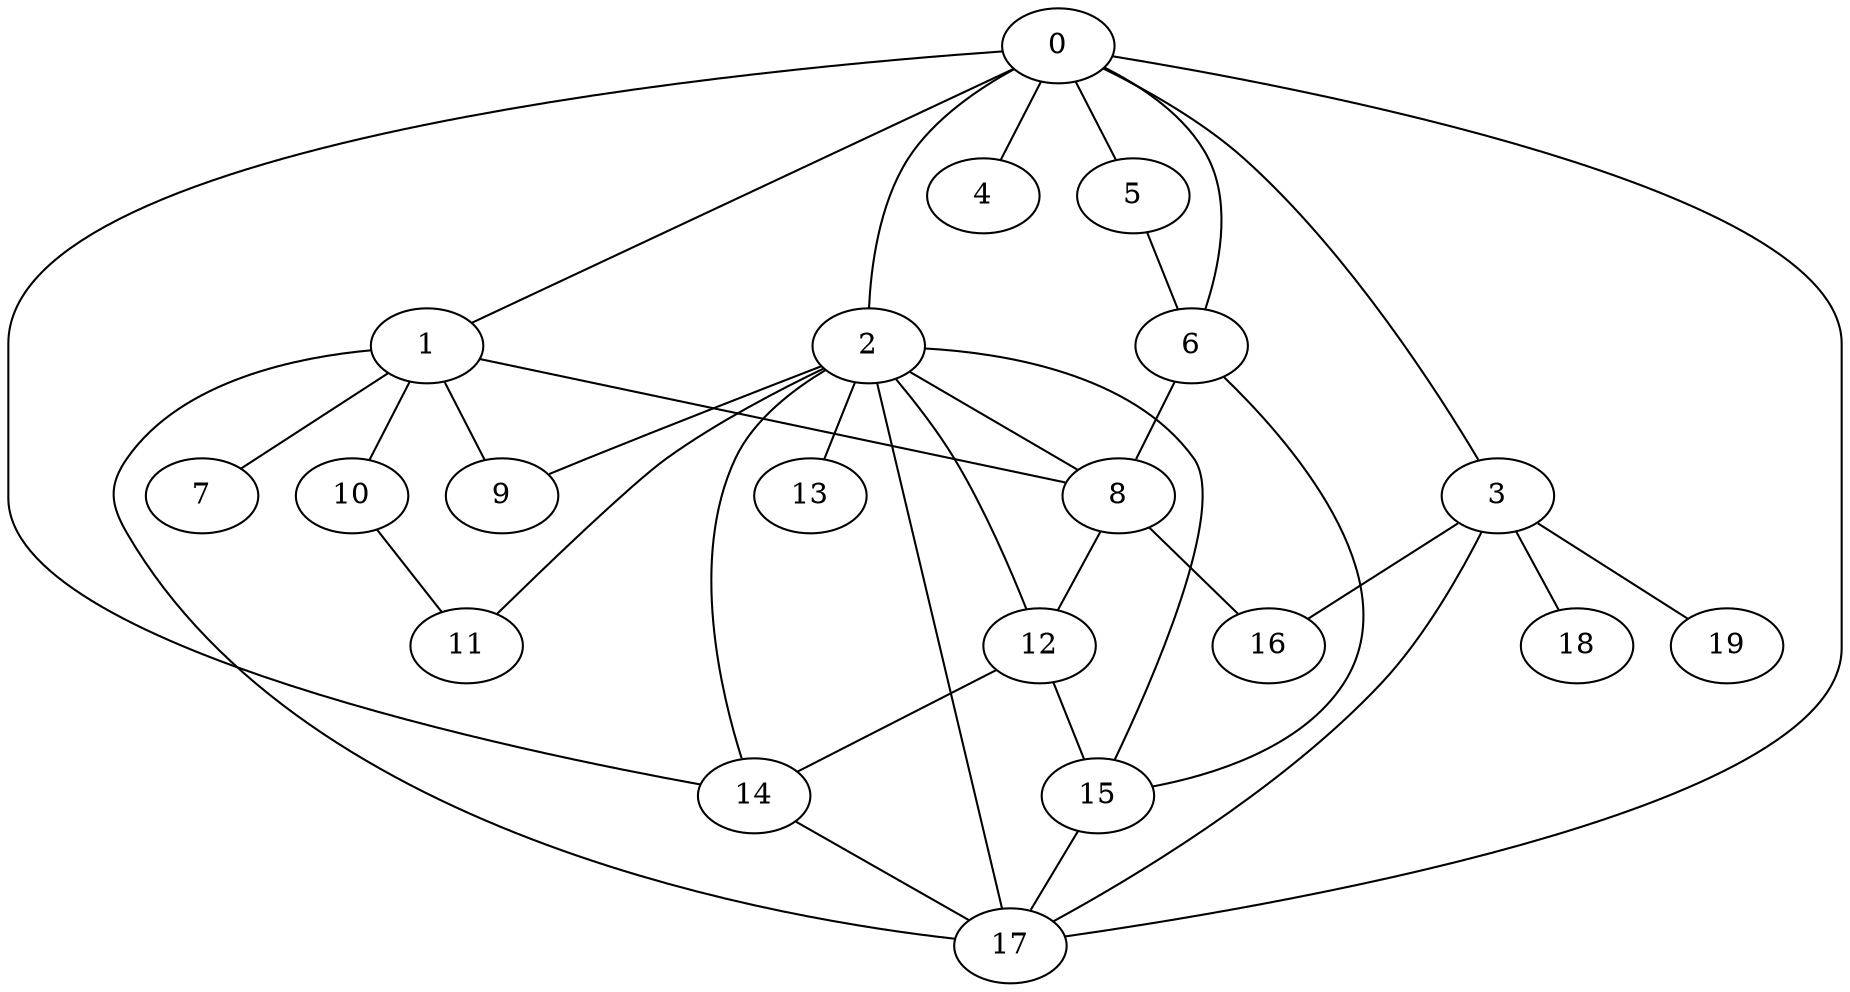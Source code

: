 
graph graphname {
    0 -- 1
0 -- 2
0 -- 3
0 -- 4
0 -- 5
0 -- 6
0 -- 14
0 -- 17
1 -- 8
1 -- 10
1 -- 9
1 -- 7
1 -- 17
2 -- 11
2 -- 12
2 -- 13
2 -- 14
2 -- 15
2 -- 9
2 -- 8
2 -- 17
3 -- 16
3 -- 18
3 -- 19
3 -- 17
5 -- 6
6 -- 8
6 -- 15
8 -- 12
8 -- 16
10 -- 11
12 -- 15
12 -- 14
14 -- 17
15 -- 17

}
